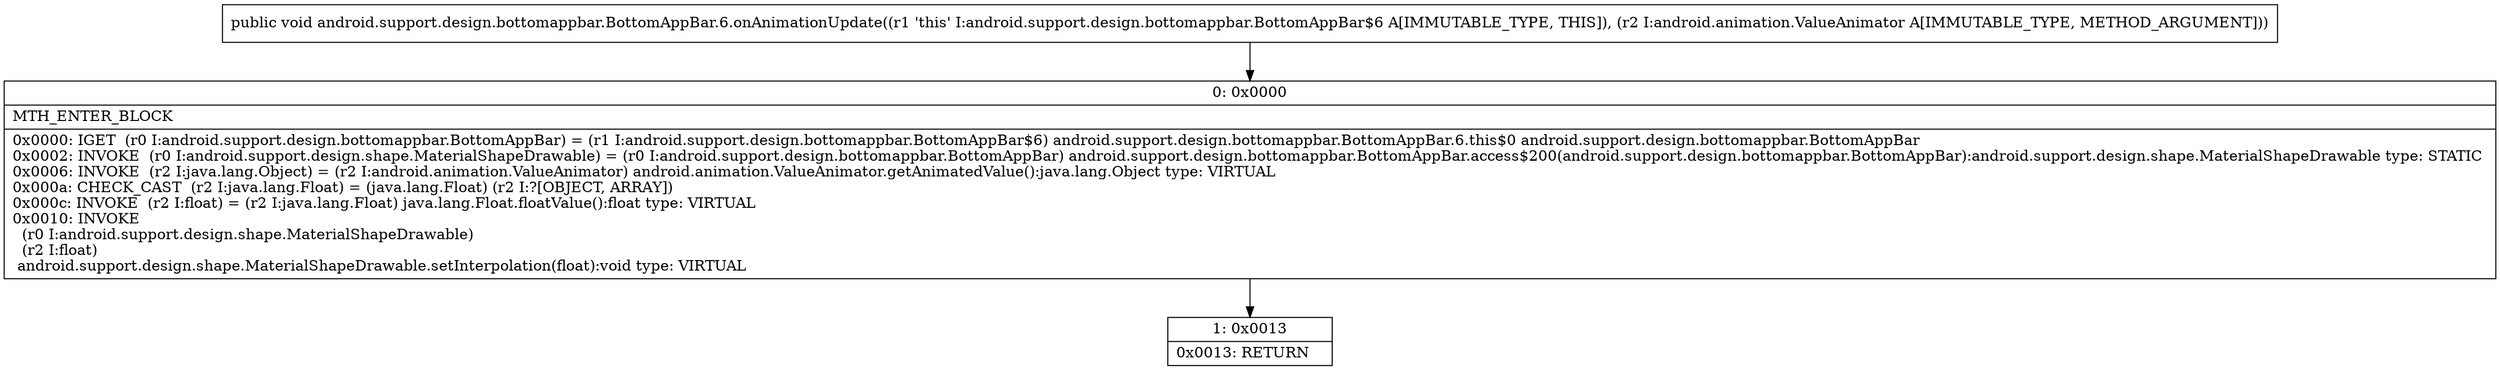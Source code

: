 digraph "CFG forandroid.support.design.bottomappbar.BottomAppBar.6.onAnimationUpdate(Landroid\/animation\/ValueAnimator;)V" {
Node_0 [shape=record,label="{0\:\ 0x0000|MTH_ENTER_BLOCK\l|0x0000: IGET  (r0 I:android.support.design.bottomappbar.BottomAppBar) = (r1 I:android.support.design.bottomappbar.BottomAppBar$6) android.support.design.bottomappbar.BottomAppBar.6.this$0 android.support.design.bottomappbar.BottomAppBar \l0x0002: INVOKE  (r0 I:android.support.design.shape.MaterialShapeDrawable) = (r0 I:android.support.design.bottomappbar.BottomAppBar) android.support.design.bottomappbar.BottomAppBar.access$200(android.support.design.bottomappbar.BottomAppBar):android.support.design.shape.MaterialShapeDrawable type: STATIC \l0x0006: INVOKE  (r2 I:java.lang.Object) = (r2 I:android.animation.ValueAnimator) android.animation.ValueAnimator.getAnimatedValue():java.lang.Object type: VIRTUAL \l0x000a: CHECK_CAST  (r2 I:java.lang.Float) = (java.lang.Float) (r2 I:?[OBJECT, ARRAY]) \l0x000c: INVOKE  (r2 I:float) = (r2 I:java.lang.Float) java.lang.Float.floatValue():float type: VIRTUAL \l0x0010: INVOKE  \l  (r0 I:android.support.design.shape.MaterialShapeDrawable)\l  (r2 I:float)\l android.support.design.shape.MaterialShapeDrawable.setInterpolation(float):void type: VIRTUAL \l}"];
Node_1 [shape=record,label="{1\:\ 0x0013|0x0013: RETURN   \l}"];
MethodNode[shape=record,label="{public void android.support.design.bottomappbar.BottomAppBar.6.onAnimationUpdate((r1 'this' I:android.support.design.bottomappbar.BottomAppBar$6 A[IMMUTABLE_TYPE, THIS]), (r2 I:android.animation.ValueAnimator A[IMMUTABLE_TYPE, METHOD_ARGUMENT])) }"];
MethodNode -> Node_0;
Node_0 -> Node_1;
}

